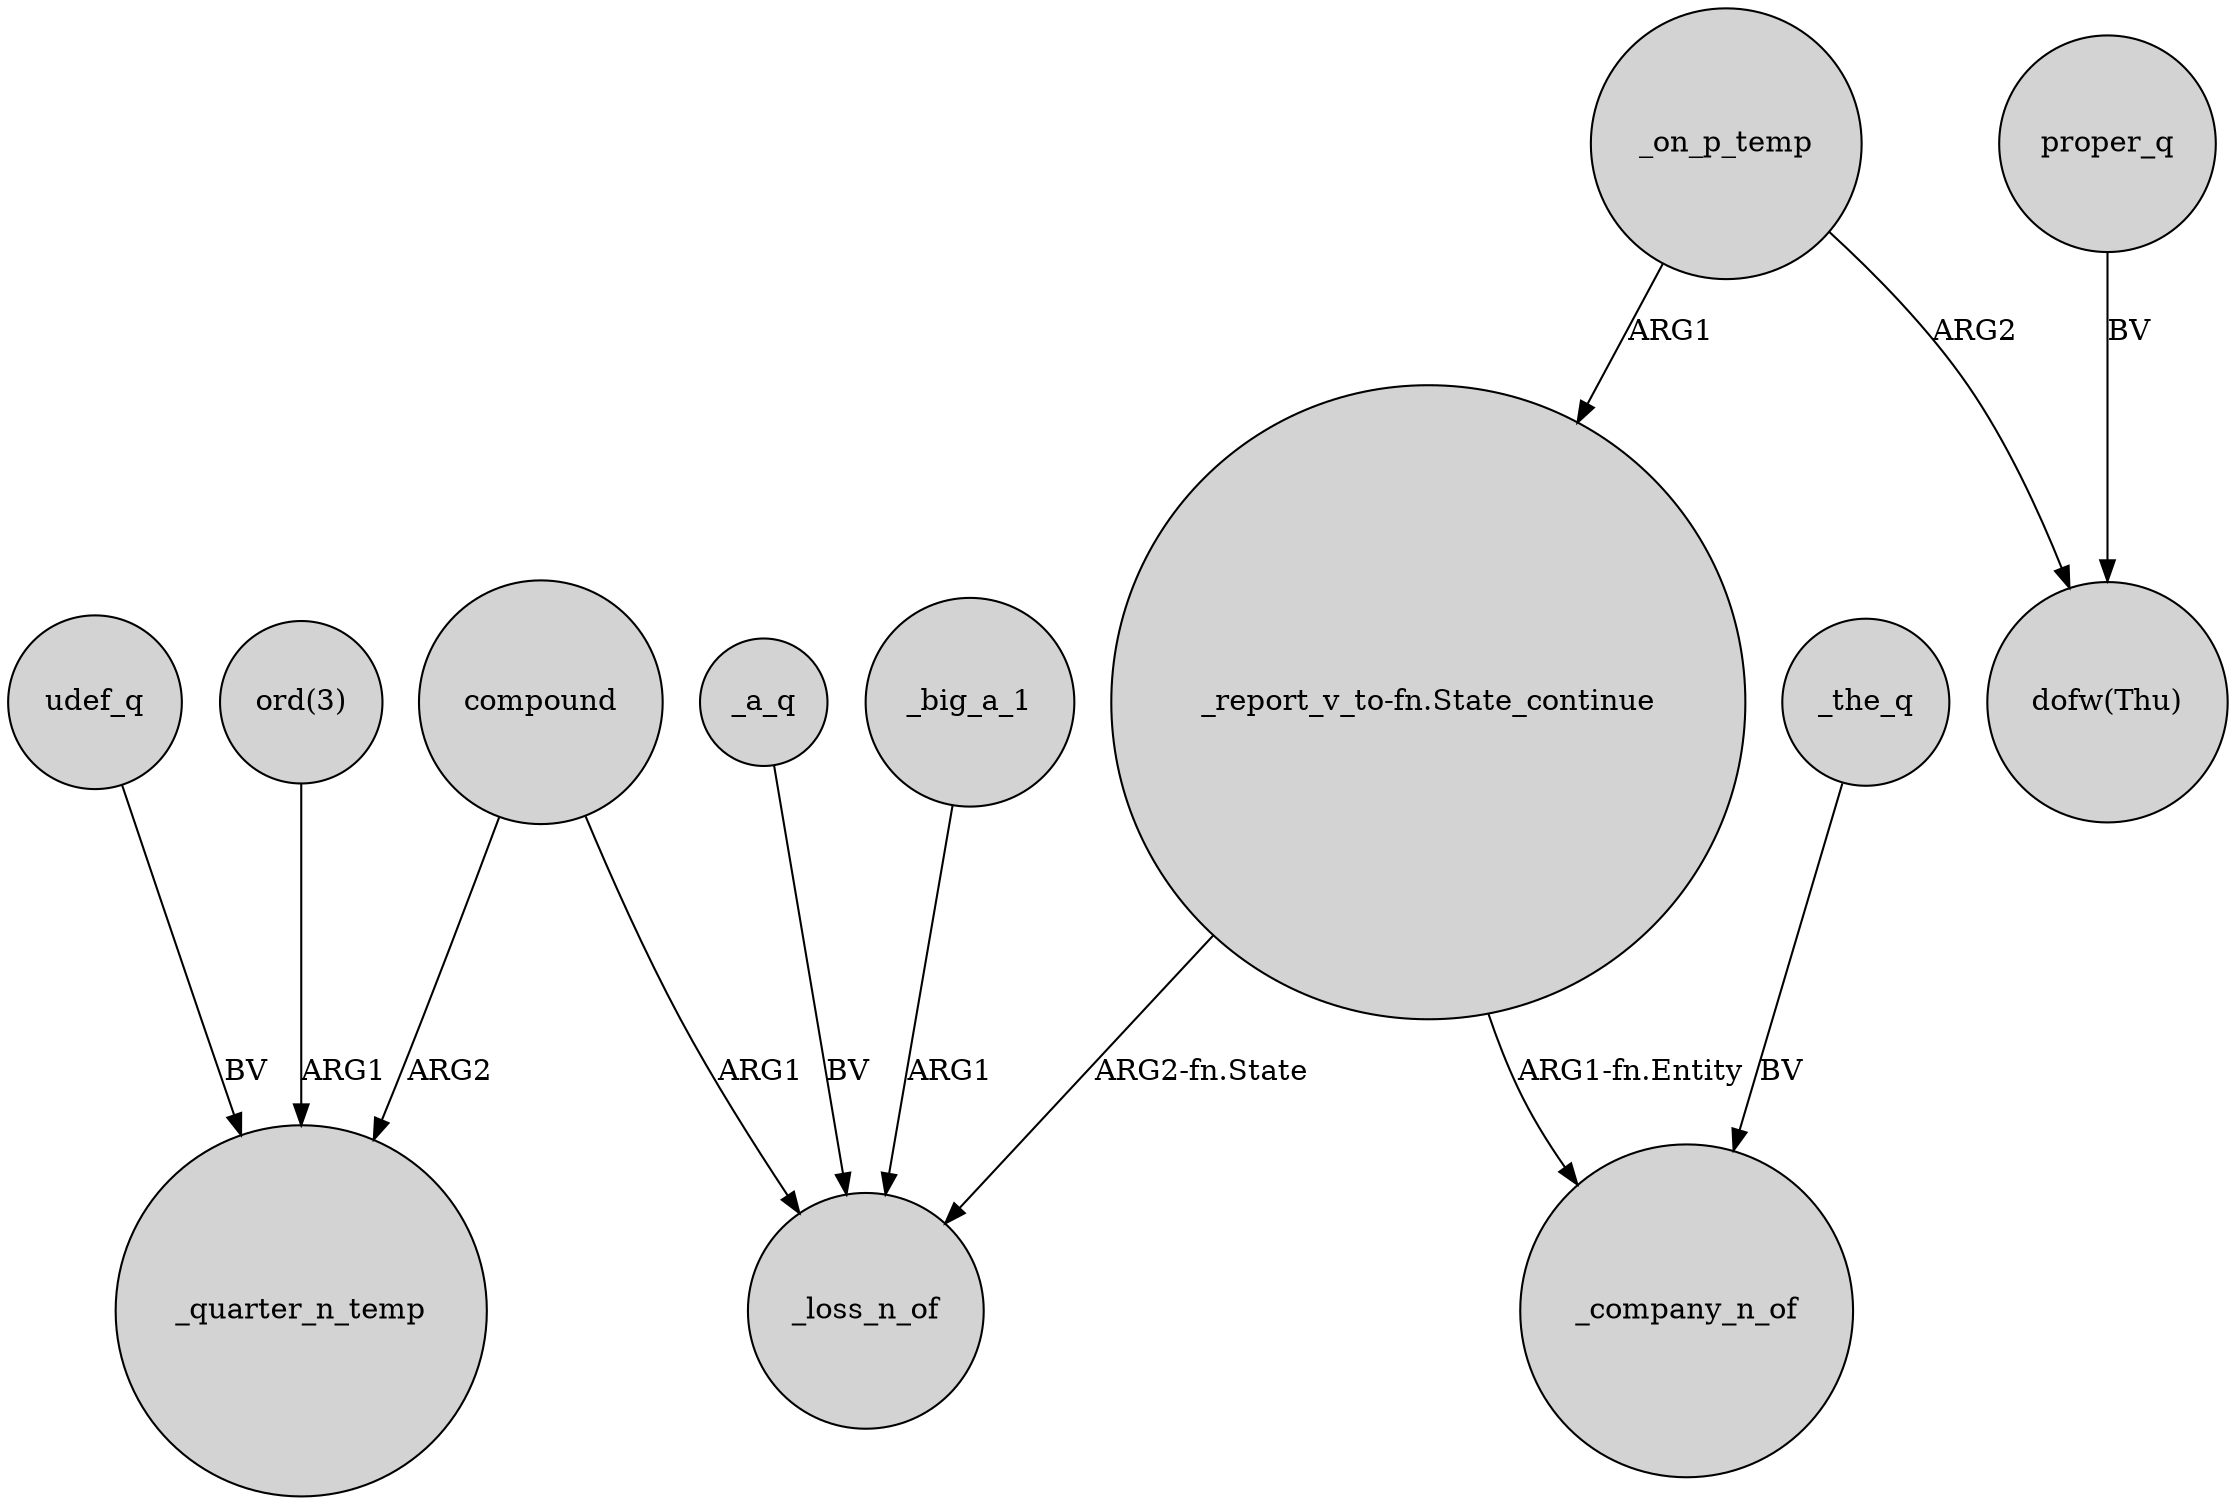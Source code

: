 digraph {
	node [shape=circle style=filled]
	compound -> _quarter_n_temp [label=ARG2]
	_a_q -> _loss_n_of [label=BV]
	"_report_v_to-fn.State_continue" -> _company_n_of [label="ARG1-fn.Entity"]
	_big_a_1 -> _loss_n_of [label=ARG1]
	"ord(3)" -> _quarter_n_temp [label=ARG1]
	_on_p_temp -> "dofw(Thu)" [label=ARG2]
	"_report_v_to-fn.State_continue" -> _loss_n_of [label="ARG2-fn.State"]
	udef_q -> _quarter_n_temp [label=BV]
	_the_q -> _company_n_of [label=BV]
	_on_p_temp -> "_report_v_to-fn.State_continue" [label=ARG1]
	compound -> _loss_n_of [label=ARG1]
	proper_q -> "dofw(Thu)" [label=BV]
}
